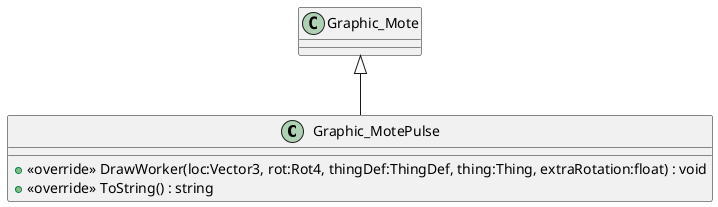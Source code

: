@startuml
class Graphic_MotePulse {
    + <<override>> DrawWorker(loc:Vector3, rot:Rot4, thingDef:ThingDef, thing:Thing, extraRotation:float) : void
    + <<override>> ToString() : string
}
Graphic_Mote <|-- Graphic_MotePulse
@enduml
